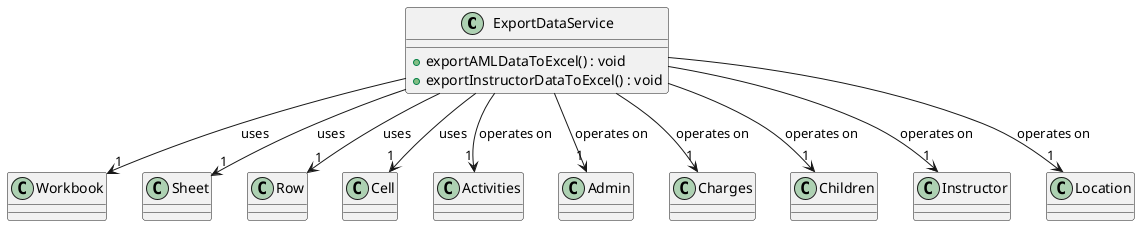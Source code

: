 
@startuml
class ExportDataService {

    + exportAMLDataToExcel() : void
    + exportInstructorDataToExcel() : void
}

class Workbook {
}

class Sheet {
}

class Row {
}

class Cell {
}

class Activities {
}

class Admin {
}

class Charges {
}

class Children {
}

class Instructor {
}

class Location {
}

ExportDataService --> "1" Workbook : uses
ExportDataService --> "1" Sheet : uses
ExportDataService --> "1" Row : uses
ExportDataService --> "1" Cell : uses
ExportDataService --> "1" Activities : operates on
ExportDataService --> "1" Admin : operates on
ExportDataService --> "1" Charges : operates on
ExportDataService --> "1" Children : operates on
ExportDataService --> "1" Instructor : operates on
ExportDataService --> "1" Location : operates on

@enduml
